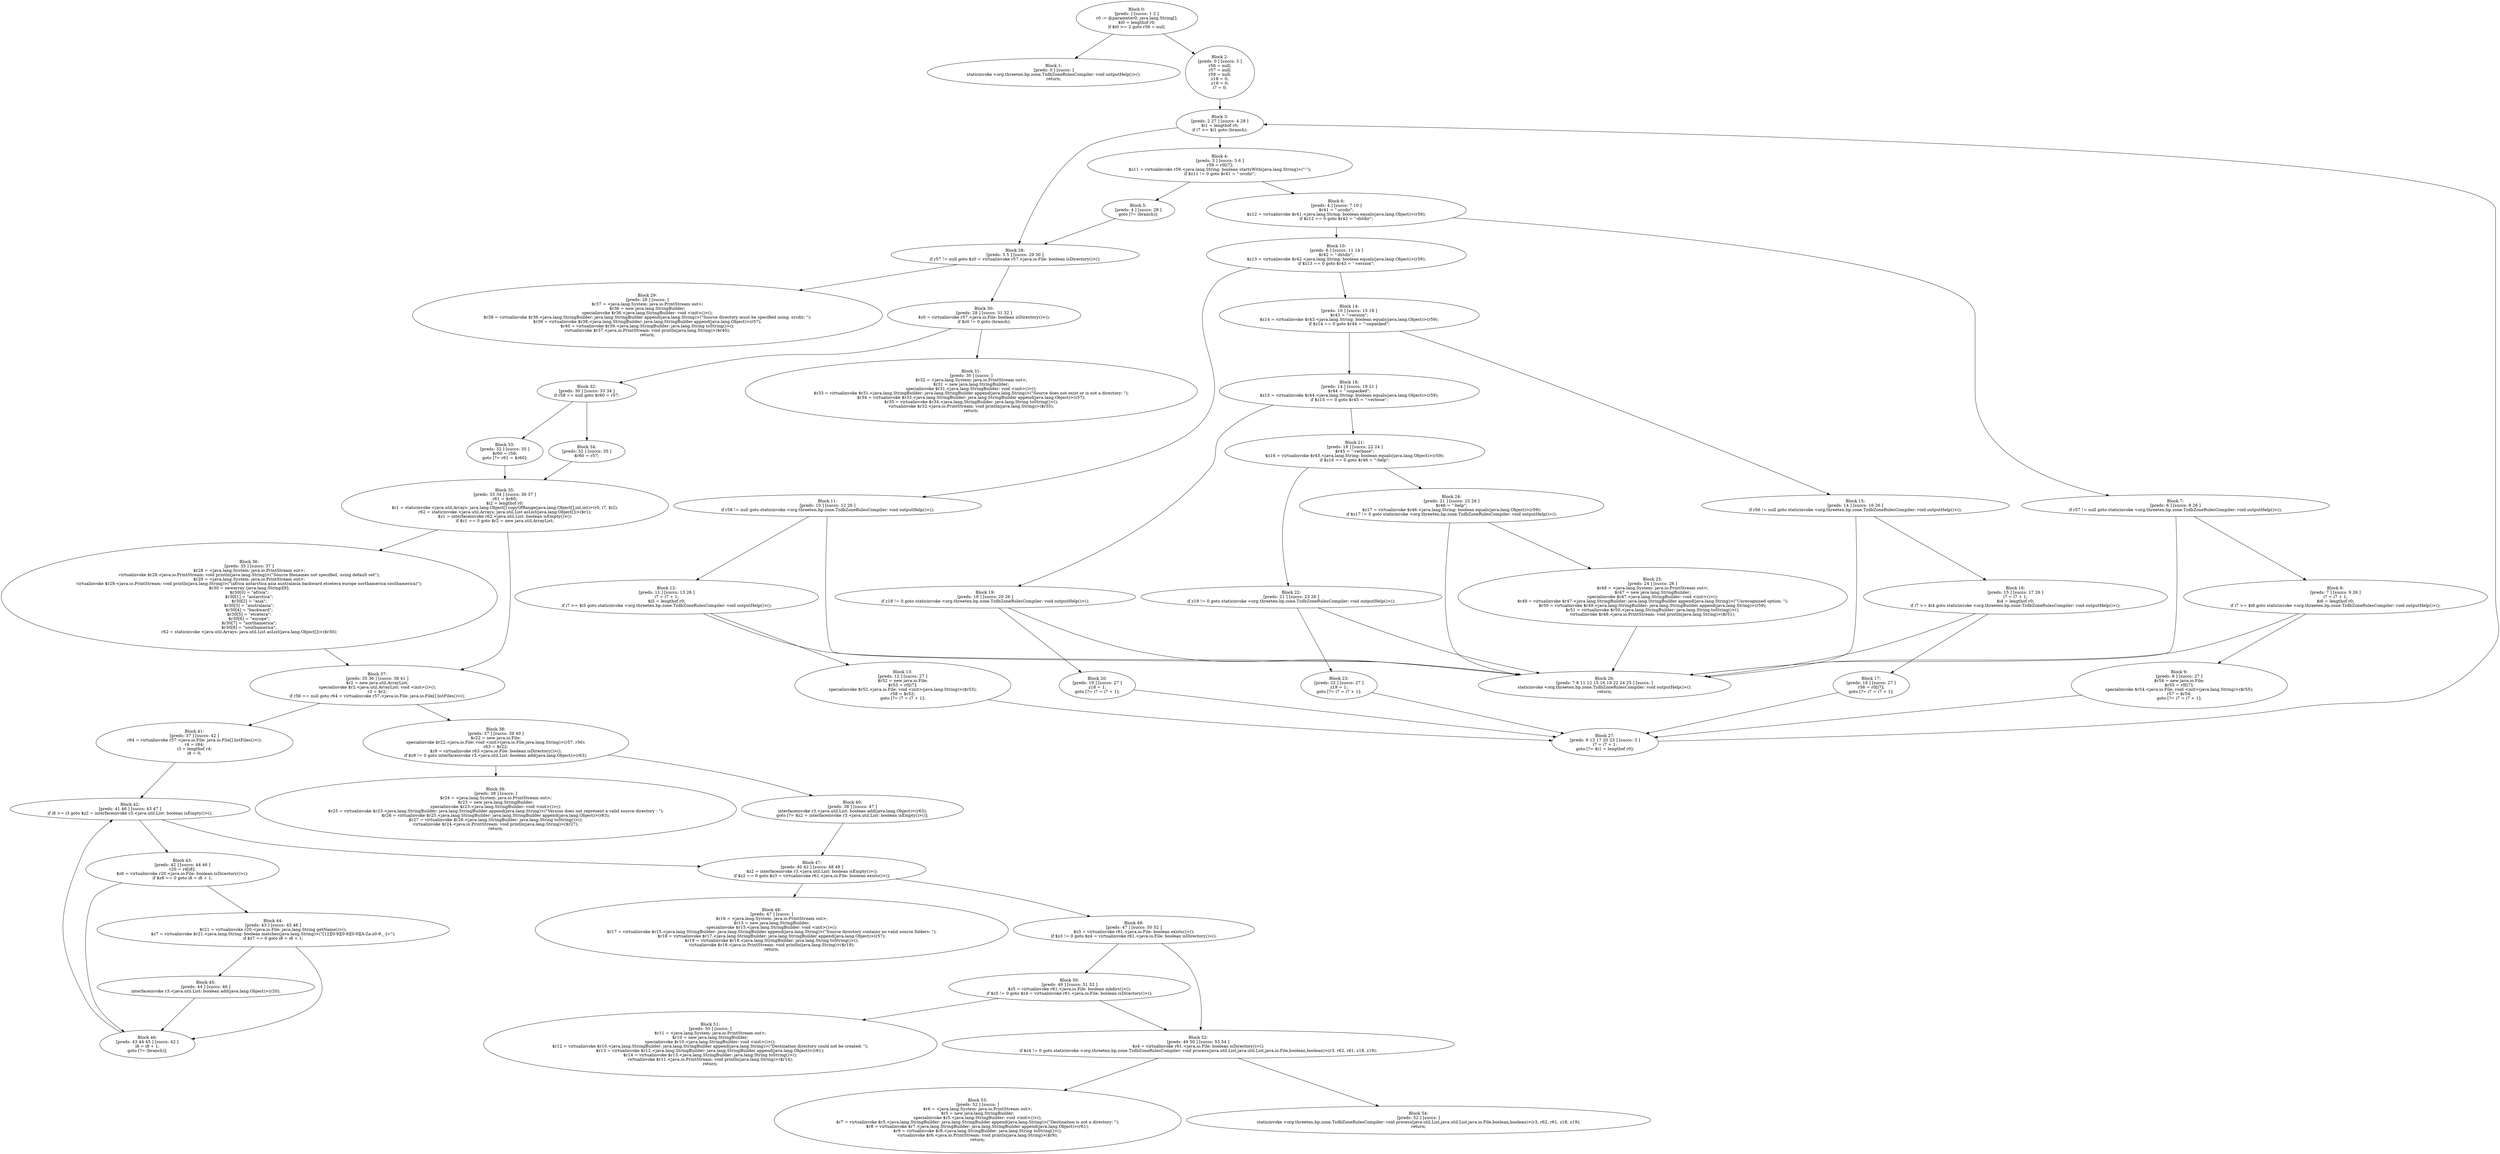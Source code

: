 digraph "unitGraph" {
    "Block 0:
[preds: ] [succs: 1 2 ]
r0 := @parameter0: java.lang.String[];
$i0 = lengthof r0;
if $i0 >= 2 goto r56 = null;
"
    "Block 1:
[preds: 0 ] [succs: ]
staticinvoke <org.threeten.bp.zone.TzdbZoneRulesCompiler: void outputHelp()>();
return;
"
    "Block 2:
[preds: 0 ] [succs: 3 ]
r56 = null;
r57 = null;
r58 = null;
z18 = 0;
z19 = 0;
i7 = 0;
"
    "Block 3:
[preds: 2 27 ] [succs: 4 28 ]
$i1 = lengthof r0;
if i7 >= $i1 goto (branch);
"
    "Block 4:
[preds: 3 ] [succs: 5 6 ]
r59 = r0[i7];
$z11 = virtualinvoke r59.<java.lang.String: boolean startsWith(java.lang.String)>(\"-\");
if $z11 != 0 goto $r41 = \"-srcdir\";
"
    "Block 5:
[preds: 4 ] [succs: 28 ]
goto [?= (branch)];
"
    "Block 6:
[preds: 4 ] [succs: 7 10 ]
$r41 = \"-srcdir\";
$z12 = virtualinvoke $r41.<java.lang.String: boolean equals(java.lang.Object)>(r59);
if $z12 == 0 goto $r42 = \"-dstdir\";
"
    "Block 7:
[preds: 6 ] [succs: 8 26 ]
if r57 != null goto staticinvoke <org.threeten.bp.zone.TzdbZoneRulesCompiler: void outputHelp()>();
"
    "Block 8:
[preds: 7 ] [succs: 9 26 ]
i7 = i7 + 1;
$i6 = lengthof r0;
if i7 >= $i6 goto staticinvoke <org.threeten.bp.zone.TzdbZoneRulesCompiler: void outputHelp()>();
"
    "Block 9:
[preds: 8 ] [succs: 27 ]
$r54 = new java.io.File;
$r55 = r0[i7];
specialinvoke $r54.<java.io.File: void <init>(java.lang.String)>($r55);
r57 = $r54;
goto [?= i7 = i7 + 1];
"
    "Block 10:
[preds: 6 ] [succs: 11 14 ]
$r42 = \"-dstdir\";
$z13 = virtualinvoke $r42.<java.lang.String: boolean equals(java.lang.Object)>(r59);
if $z13 == 0 goto $r43 = \"-version\";
"
    "Block 11:
[preds: 10 ] [succs: 12 26 ]
if r58 != null goto staticinvoke <org.threeten.bp.zone.TzdbZoneRulesCompiler: void outputHelp()>();
"
    "Block 12:
[preds: 11 ] [succs: 13 26 ]
i7 = i7 + 1;
$i5 = lengthof r0;
if i7 >= $i5 goto staticinvoke <org.threeten.bp.zone.TzdbZoneRulesCompiler: void outputHelp()>();
"
    "Block 13:
[preds: 12 ] [succs: 27 ]
$r52 = new java.io.File;
$r53 = r0[i7];
specialinvoke $r52.<java.io.File: void <init>(java.lang.String)>($r53);
r58 = $r52;
goto [?= i7 = i7 + 1];
"
    "Block 14:
[preds: 10 ] [succs: 15 18 ]
$r43 = \"-version\";
$z14 = virtualinvoke $r43.<java.lang.String: boolean equals(java.lang.Object)>(r59);
if $z14 == 0 goto $r44 = \"-unpacked\";
"
    "Block 15:
[preds: 14 ] [succs: 16 26 ]
if r56 != null goto staticinvoke <org.threeten.bp.zone.TzdbZoneRulesCompiler: void outputHelp()>();
"
    "Block 16:
[preds: 15 ] [succs: 17 26 ]
i7 = i7 + 1;
$i4 = lengthof r0;
if i7 >= $i4 goto staticinvoke <org.threeten.bp.zone.TzdbZoneRulesCompiler: void outputHelp()>();
"
    "Block 17:
[preds: 16 ] [succs: 27 ]
r56 = r0[i7];
goto [?= i7 = i7 + 1];
"
    "Block 18:
[preds: 14 ] [succs: 19 21 ]
$r44 = \"-unpacked\";
$z15 = virtualinvoke $r44.<java.lang.String: boolean equals(java.lang.Object)>(r59);
if $z15 == 0 goto $r45 = \"-verbose\";
"
    "Block 19:
[preds: 18 ] [succs: 20 26 ]
if z18 != 0 goto staticinvoke <org.threeten.bp.zone.TzdbZoneRulesCompiler: void outputHelp()>();
"
    "Block 20:
[preds: 19 ] [succs: 27 ]
z18 = 1;
goto [?= i7 = i7 + 1];
"
    "Block 21:
[preds: 18 ] [succs: 22 24 ]
$r45 = \"-verbose\";
$z16 = virtualinvoke $r45.<java.lang.String: boolean equals(java.lang.Object)>(r59);
if $z16 == 0 goto $r46 = \"-help\";
"
    "Block 22:
[preds: 21 ] [succs: 23 26 ]
if z19 != 0 goto staticinvoke <org.threeten.bp.zone.TzdbZoneRulesCompiler: void outputHelp()>();
"
    "Block 23:
[preds: 22 ] [succs: 27 ]
z19 = 1;
goto [?= i7 = i7 + 1];
"
    "Block 24:
[preds: 21 ] [succs: 25 26 ]
$r46 = \"-help\";
$z17 = virtualinvoke $r46.<java.lang.String: boolean equals(java.lang.Object)>(r59);
if $z17 != 0 goto staticinvoke <org.threeten.bp.zone.TzdbZoneRulesCompiler: void outputHelp()>();
"
    "Block 25:
[preds: 24 ] [succs: 26 ]
$r48 = <java.lang.System: java.io.PrintStream out>;
$r47 = new java.lang.StringBuilder;
specialinvoke $r47.<java.lang.StringBuilder: void <init>()>();
$r49 = virtualinvoke $r47.<java.lang.StringBuilder: java.lang.StringBuilder append(java.lang.String)>(\"Unrecognised option: \");
$r50 = virtualinvoke $r49.<java.lang.StringBuilder: java.lang.StringBuilder append(java.lang.String)>(r59);
$r51 = virtualinvoke $r50.<java.lang.StringBuilder: java.lang.String toString()>();
virtualinvoke $r48.<java.io.PrintStream: void println(java.lang.String)>($r51);
"
    "Block 26:
[preds: 7 8 11 12 15 16 19 22 24 25 ] [succs: ]
staticinvoke <org.threeten.bp.zone.TzdbZoneRulesCompiler: void outputHelp()>();
return;
"
    "Block 27:
[preds: 9 13 17 20 23 ] [succs: 3 ]
i7 = i7 + 1;
goto [?= $i1 = lengthof r0];
"
    "Block 28:
[preds: 3 5 ] [succs: 29 30 ]
if r57 != null goto $z0 = virtualinvoke r57.<java.io.File: boolean isDirectory()>();
"
    "Block 29:
[preds: 28 ] [succs: ]
$r37 = <java.lang.System: java.io.PrintStream out>;
$r36 = new java.lang.StringBuilder;
specialinvoke $r36.<java.lang.StringBuilder: void <init>()>();
$r38 = virtualinvoke $r36.<java.lang.StringBuilder: java.lang.StringBuilder append(java.lang.String)>(\"Source directory must be specified using -srcdir: \");
$r39 = virtualinvoke $r38.<java.lang.StringBuilder: java.lang.StringBuilder append(java.lang.Object)>(r57);
$r40 = virtualinvoke $r39.<java.lang.StringBuilder: java.lang.String toString()>();
virtualinvoke $r37.<java.io.PrintStream: void println(java.lang.String)>($r40);
return;
"
    "Block 30:
[preds: 28 ] [succs: 31 32 ]
$z0 = virtualinvoke r57.<java.io.File: boolean isDirectory()>();
if $z0 != 0 goto (branch);
"
    "Block 31:
[preds: 30 ] [succs: ]
$r32 = <java.lang.System: java.io.PrintStream out>;
$r31 = new java.lang.StringBuilder;
specialinvoke $r31.<java.lang.StringBuilder: void <init>()>();
$r33 = virtualinvoke $r31.<java.lang.StringBuilder: java.lang.StringBuilder append(java.lang.String)>(\"Source does not exist or is not a directory: \");
$r34 = virtualinvoke $r33.<java.lang.StringBuilder: java.lang.StringBuilder append(java.lang.Object)>(r57);
$r35 = virtualinvoke $r34.<java.lang.StringBuilder: java.lang.String toString()>();
virtualinvoke $r32.<java.io.PrintStream: void println(java.lang.String)>($r35);
return;
"
    "Block 32:
[preds: 30 ] [succs: 33 34 ]
if r58 == null goto $r60 = r57;
"
    "Block 33:
[preds: 32 ] [succs: 35 ]
$r60 = r58;
goto [?= r61 = $r60];
"
    "Block 34:
[preds: 32 ] [succs: 35 ]
$r60 = r57;
"
    "Block 35:
[preds: 33 34 ] [succs: 36 37 ]
r61 = $r60;
$i2 = lengthof r0;
$r1 = staticinvoke <java.util.Arrays: java.lang.Object[] copyOfRange(java.lang.Object[],int,int)>(r0, i7, $i2);
r62 = staticinvoke <java.util.Arrays: java.util.List asList(java.lang.Object[])>($r1);
$z1 = interfaceinvoke r62.<java.util.List: boolean isEmpty()>();
if $z1 == 0 goto $r2 = new java.util.ArrayList;
"
    "Block 36:
[preds: 35 ] [succs: 37 ]
$r28 = <java.lang.System: java.io.PrintStream out>;
virtualinvoke $r28.<java.io.PrintStream: void println(java.lang.String)>(\"Source filenames not specified, using default set\");
$r29 = <java.lang.System: java.io.PrintStream out>;
virtualinvoke $r29.<java.io.PrintStream: void println(java.lang.String)>(\"(africa antarctica asia australasia backward etcetera europe northamerica southamerica)\");
$r30 = newarray (java.lang.String)[9];
$r30[0] = \"africa\";
$r30[1] = \"antarctica\";
$r30[2] = \"asia\";
$r30[3] = \"australasia\";
$r30[4] = \"backward\";
$r30[5] = \"etcetera\";
$r30[6] = \"europe\";
$r30[7] = \"northamerica\";
$r30[8] = \"southamerica\";
r62 = staticinvoke <java.util.Arrays: java.util.List asList(java.lang.Object[])>($r30);
"
    "Block 37:
[preds: 35 36 ] [succs: 38 41 ]
$r2 = new java.util.ArrayList;
specialinvoke $r2.<java.util.ArrayList: void <init>()>();
r3 = $r2;
if r56 == null goto r64 = virtualinvoke r57.<java.io.File: java.io.File[] listFiles()>();
"
    "Block 38:
[preds: 37 ] [succs: 39 40 ]
$r22 = new java.io.File;
specialinvoke $r22.<java.io.File: void <init>(java.io.File,java.lang.String)>(r57, r56);
r63 = $r22;
$z9 = virtualinvoke r63.<java.io.File: boolean isDirectory()>();
if $z9 != 0 goto interfaceinvoke r3.<java.util.List: boolean add(java.lang.Object)>(r63);
"
    "Block 39:
[preds: 38 ] [succs: ]
$r24 = <java.lang.System: java.io.PrintStream out>;
$r23 = new java.lang.StringBuilder;
specialinvoke $r23.<java.lang.StringBuilder: void <init>()>();
$r25 = virtualinvoke $r23.<java.lang.StringBuilder: java.lang.StringBuilder append(java.lang.String)>(\"Version does not represent a valid source directory : \");
$r26 = virtualinvoke $r25.<java.lang.StringBuilder: java.lang.StringBuilder append(java.lang.Object)>(r63);
$r27 = virtualinvoke $r26.<java.lang.StringBuilder: java.lang.String toString()>();
virtualinvoke $r24.<java.io.PrintStream: void println(java.lang.String)>($r27);
return;
"
    "Block 40:
[preds: 38 ] [succs: 47 ]
interfaceinvoke r3.<java.util.List: boolean add(java.lang.Object)>(r63);
goto [?= $z2 = interfaceinvoke r3.<java.util.List: boolean isEmpty()>()];
"
    "Block 41:
[preds: 37 ] [succs: 42 ]
r64 = virtualinvoke r57.<java.io.File: java.io.File[] listFiles()>();
r4 = r64;
i3 = lengthof r4;
i8 = 0;
"
    "Block 42:
[preds: 41 46 ] [succs: 43 47 ]
if i8 >= i3 goto $z2 = interfaceinvoke r3.<java.util.List: boolean isEmpty()>();
"
    "Block 43:
[preds: 42 ] [succs: 44 46 ]
r20 = r4[i8];
$z6 = virtualinvoke r20.<java.io.File: boolean isDirectory()>();
if $z6 == 0 goto i8 = i8 + 1;
"
    "Block 44:
[preds: 43 ] [succs: 45 46 ]
$r21 = virtualinvoke r20.<java.io.File: java.lang.String getName()>();
$z7 = virtualinvoke $r21.<java.lang.String: boolean matches(java.lang.String)>(\"[12][0-9][0-9][0-9][A-Za-z0-9._-]+\");
if $z7 == 0 goto i8 = i8 + 1;
"
    "Block 45:
[preds: 44 ] [succs: 46 ]
interfaceinvoke r3.<java.util.List: boolean add(java.lang.Object)>(r20);
"
    "Block 46:
[preds: 43 44 45 ] [succs: 42 ]
i8 = i8 + 1;
goto [?= (branch)];
"
    "Block 47:
[preds: 40 42 ] [succs: 48 49 ]
$z2 = interfaceinvoke r3.<java.util.List: boolean isEmpty()>();
if $z2 == 0 goto $z3 = virtualinvoke r61.<java.io.File: boolean exists()>();
"
    "Block 48:
[preds: 47 ] [succs: ]
$r16 = <java.lang.System: java.io.PrintStream out>;
$r15 = new java.lang.StringBuilder;
specialinvoke $r15.<java.lang.StringBuilder: void <init>()>();
$r17 = virtualinvoke $r15.<java.lang.StringBuilder: java.lang.StringBuilder append(java.lang.String)>(\"Source directory contains no valid source folders: \");
$r18 = virtualinvoke $r17.<java.lang.StringBuilder: java.lang.StringBuilder append(java.lang.Object)>(r57);
$r19 = virtualinvoke $r18.<java.lang.StringBuilder: java.lang.String toString()>();
virtualinvoke $r16.<java.io.PrintStream: void println(java.lang.String)>($r19);
return;
"
    "Block 49:
[preds: 47 ] [succs: 50 52 ]
$z3 = virtualinvoke r61.<java.io.File: boolean exists()>();
if $z3 != 0 goto $z4 = virtualinvoke r61.<java.io.File: boolean isDirectory()>();
"
    "Block 50:
[preds: 49 ] [succs: 51 52 ]
$z5 = virtualinvoke r61.<java.io.File: boolean mkdirs()>();
if $z5 != 0 goto $z4 = virtualinvoke r61.<java.io.File: boolean isDirectory()>();
"
    "Block 51:
[preds: 50 ] [succs: ]
$r11 = <java.lang.System: java.io.PrintStream out>;
$r10 = new java.lang.StringBuilder;
specialinvoke $r10.<java.lang.StringBuilder: void <init>()>();
$r12 = virtualinvoke $r10.<java.lang.StringBuilder: java.lang.StringBuilder append(java.lang.String)>(\"Destination directory could not be created: \");
$r13 = virtualinvoke $r12.<java.lang.StringBuilder: java.lang.StringBuilder append(java.lang.Object)>(r61);
$r14 = virtualinvoke $r13.<java.lang.StringBuilder: java.lang.String toString()>();
virtualinvoke $r11.<java.io.PrintStream: void println(java.lang.String)>($r14);
return;
"
    "Block 52:
[preds: 49 50 ] [succs: 53 54 ]
$z4 = virtualinvoke r61.<java.io.File: boolean isDirectory()>();
if $z4 != 0 goto staticinvoke <org.threeten.bp.zone.TzdbZoneRulesCompiler: void process(java.util.List,java.util.List,java.io.File,boolean,boolean)>(r3, r62, r61, z18, z19);
"
    "Block 53:
[preds: 52 ] [succs: ]
$r6 = <java.lang.System: java.io.PrintStream out>;
$r5 = new java.lang.StringBuilder;
specialinvoke $r5.<java.lang.StringBuilder: void <init>()>();
$r7 = virtualinvoke $r5.<java.lang.StringBuilder: java.lang.StringBuilder append(java.lang.String)>(\"Destination is not a directory: \");
$r8 = virtualinvoke $r7.<java.lang.StringBuilder: java.lang.StringBuilder append(java.lang.Object)>(r61);
$r9 = virtualinvoke $r8.<java.lang.StringBuilder: java.lang.String toString()>();
virtualinvoke $r6.<java.io.PrintStream: void println(java.lang.String)>($r9);
return;
"
    "Block 54:
[preds: 52 ] [succs: ]
staticinvoke <org.threeten.bp.zone.TzdbZoneRulesCompiler: void process(java.util.List,java.util.List,java.io.File,boolean,boolean)>(r3, r62, r61, z18, z19);
return;
"
    "Block 0:
[preds: ] [succs: 1 2 ]
r0 := @parameter0: java.lang.String[];
$i0 = lengthof r0;
if $i0 >= 2 goto r56 = null;
"->"Block 1:
[preds: 0 ] [succs: ]
staticinvoke <org.threeten.bp.zone.TzdbZoneRulesCompiler: void outputHelp()>();
return;
";
    "Block 0:
[preds: ] [succs: 1 2 ]
r0 := @parameter0: java.lang.String[];
$i0 = lengthof r0;
if $i0 >= 2 goto r56 = null;
"->"Block 2:
[preds: 0 ] [succs: 3 ]
r56 = null;
r57 = null;
r58 = null;
z18 = 0;
z19 = 0;
i7 = 0;
";
    "Block 2:
[preds: 0 ] [succs: 3 ]
r56 = null;
r57 = null;
r58 = null;
z18 = 0;
z19 = 0;
i7 = 0;
"->"Block 3:
[preds: 2 27 ] [succs: 4 28 ]
$i1 = lengthof r0;
if i7 >= $i1 goto (branch);
";
    "Block 3:
[preds: 2 27 ] [succs: 4 28 ]
$i1 = lengthof r0;
if i7 >= $i1 goto (branch);
"->"Block 4:
[preds: 3 ] [succs: 5 6 ]
r59 = r0[i7];
$z11 = virtualinvoke r59.<java.lang.String: boolean startsWith(java.lang.String)>(\"-\");
if $z11 != 0 goto $r41 = \"-srcdir\";
";
    "Block 3:
[preds: 2 27 ] [succs: 4 28 ]
$i1 = lengthof r0;
if i7 >= $i1 goto (branch);
"->"Block 28:
[preds: 3 5 ] [succs: 29 30 ]
if r57 != null goto $z0 = virtualinvoke r57.<java.io.File: boolean isDirectory()>();
";
    "Block 4:
[preds: 3 ] [succs: 5 6 ]
r59 = r0[i7];
$z11 = virtualinvoke r59.<java.lang.String: boolean startsWith(java.lang.String)>(\"-\");
if $z11 != 0 goto $r41 = \"-srcdir\";
"->"Block 5:
[preds: 4 ] [succs: 28 ]
goto [?= (branch)];
";
    "Block 4:
[preds: 3 ] [succs: 5 6 ]
r59 = r0[i7];
$z11 = virtualinvoke r59.<java.lang.String: boolean startsWith(java.lang.String)>(\"-\");
if $z11 != 0 goto $r41 = \"-srcdir\";
"->"Block 6:
[preds: 4 ] [succs: 7 10 ]
$r41 = \"-srcdir\";
$z12 = virtualinvoke $r41.<java.lang.String: boolean equals(java.lang.Object)>(r59);
if $z12 == 0 goto $r42 = \"-dstdir\";
";
    "Block 5:
[preds: 4 ] [succs: 28 ]
goto [?= (branch)];
"->"Block 28:
[preds: 3 5 ] [succs: 29 30 ]
if r57 != null goto $z0 = virtualinvoke r57.<java.io.File: boolean isDirectory()>();
";
    "Block 6:
[preds: 4 ] [succs: 7 10 ]
$r41 = \"-srcdir\";
$z12 = virtualinvoke $r41.<java.lang.String: boolean equals(java.lang.Object)>(r59);
if $z12 == 0 goto $r42 = \"-dstdir\";
"->"Block 7:
[preds: 6 ] [succs: 8 26 ]
if r57 != null goto staticinvoke <org.threeten.bp.zone.TzdbZoneRulesCompiler: void outputHelp()>();
";
    "Block 6:
[preds: 4 ] [succs: 7 10 ]
$r41 = \"-srcdir\";
$z12 = virtualinvoke $r41.<java.lang.String: boolean equals(java.lang.Object)>(r59);
if $z12 == 0 goto $r42 = \"-dstdir\";
"->"Block 10:
[preds: 6 ] [succs: 11 14 ]
$r42 = \"-dstdir\";
$z13 = virtualinvoke $r42.<java.lang.String: boolean equals(java.lang.Object)>(r59);
if $z13 == 0 goto $r43 = \"-version\";
";
    "Block 7:
[preds: 6 ] [succs: 8 26 ]
if r57 != null goto staticinvoke <org.threeten.bp.zone.TzdbZoneRulesCompiler: void outputHelp()>();
"->"Block 8:
[preds: 7 ] [succs: 9 26 ]
i7 = i7 + 1;
$i6 = lengthof r0;
if i7 >= $i6 goto staticinvoke <org.threeten.bp.zone.TzdbZoneRulesCompiler: void outputHelp()>();
";
    "Block 7:
[preds: 6 ] [succs: 8 26 ]
if r57 != null goto staticinvoke <org.threeten.bp.zone.TzdbZoneRulesCompiler: void outputHelp()>();
"->"Block 26:
[preds: 7 8 11 12 15 16 19 22 24 25 ] [succs: ]
staticinvoke <org.threeten.bp.zone.TzdbZoneRulesCompiler: void outputHelp()>();
return;
";
    "Block 8:
[preds: 7 ] [succs: 9 26 ]
i7 = i7 + 1;
$i6 = lengthof r0;
if i7 >= $i6 goto staticinvoke <org.threeten.bp.zone.TzdbZoneRulesCompiler: void outputHelp()>();
"->"Block 9:
[preds: 8 ] [succs: 27 ]
$r54 = new java.io.File;
$r55 = r0[i7];
specialinvoke $r54.<java.io.File: void <init>(java.lang.String)>($r55);
r57 = $r54;
goto [?= i7 = i7 + 1];
";
    "Block 8:
[preds: 7 ] [succs: 9 26 ]
i7 = i7 + 1;
$i6 = lengthof r0;
if i7 >= $i6 goto staticinvoke <org.threeten.bp.zone.TzdbZoneRulesCompiler: void outputHelp()>();
"->"Block 26:
[preds: 7 8 11 12 15 16 19 22 24 25 ] [succs: ]
staticinvoke <org.threeten.bp.zone.TzdbZoneRulesCompiler: void outputHelp()>();
return;
";
    "Block 9:
[preds: 8 ] [succs: 27 ]
$r54 = new java.io.File;
$r55 = r0[i7];
specialinvoke $r54.<java.io.File: void <init>(java.lang.String)>($r55);
r57 = $r54;
goto [?= i7 = i7 + 1];
"->"Block 27:
[preds: 9 13 17 20 23 ] [succs: 3 ]
i7 = i7 + 1;
goto [?= $i1 = lengthof r0];
";
    "Block 10:
[preds: 6 ] [succs: 11 14 ]
$r42 = \"-dstdir\";
$z13 = virtualinvoke $r42.<java.lang.String: boolean equals(java.lang.Object)>(r59);
if $z13 == 0 goto $r43 = \"-version\";
"->"Block 11:
[preds: 10 ] [succs: 12 26 ]
if r58 != null goto staticinvoke <org.threeten.bp.zone.TzdbZoneRulesCompiler: void outputHelp()>();
";
    "Block 10:
[preds: 6 ] [succs: 11 14 ]
$r42 = \"-dstdir\";
$z13 = virtualinvoke $r42.<java.lang.String: boolean equals(java.lang.Object)>(r59);
if $z13 == 0 goto $r43 = \"-version\";
"->"Block 14:
[preds: 10 ] [succs: 15 18 ]
$r43 = \"-version\";
$z14 = virtualinvoke $r43.<java.lang.String: boolean equals(java.lang.Object)>(r59);
if $z14 == 0 goto $r44 = \"-unpacked\";
";
    "Block 11:
[preds: 10 ] [succs: 12 26 ]
if r58 != null goto staticinvoke <org.threeten.bp.zone.TzdbZoneRulesCompiler: void outputHelp()>();
"->"Block 12:
[preds: 11 ] [succs: 13 26 ]
i7 = i7 + 1;
$i5 = lengthof r0;
if i7 >= $i5 goto staticinvoke <org.threeten.bp.zone.TzdbZoneRulesCompiler: void outputHelp()>();
";
    "Block 11:
[preds: 10 ] [succs: 12 26 ]
if r58 != null goto staticinvoke <org.threeten.bp.zone.TzdbZoneRulesCompiler: void outputHelp()>();
"->"Block 26:
[preds: 7 8 11 12 15 16 19 22 24 25 ] [succs: ]
staticinvoke <org.threeten.bp.zone.TzdbZoneRulesCompiler: void outputHelp()>();
return;
";
    "Block 12:
[preds: 11 ] [succs: 13 26 ]
i7 = i7 + 1;
$i5 = lengthof r0;
if i7 >= $i5 goto staticinvoke <org.threeten.bp.zone.TzdbZoneRulesCompiler: void outputHelp()>();
"->"Block 13:
[preds: 12 ] [succs: 27 ]
$r52 = new java.io.File;
$r53 = r0[i7];
specialinvoke $r52.<java.io.File: void <init>(java.lang.String)>($r53);
r58 = $r52;
goto [?= i7 = i7 + 1];
";
    "Block 12:
[preds: 11 ] [succs: 13 26 ]
i7 = i7 + 1;
$i5 = lengthof r0;
if i7 >= $i5 goto staticinvoke <org.threeten.bp.zone.TzdbZoneRulesCompiler: void outputHelp()>();
"->"Block 26:
[preds: 7 8 11 12 15 16 19 22 24 25 ] [succs: ]
staticinvoke <org.threeten.bp.zone.TzdbZoneRulesCompiler: void outputHelp()>();
return;
";
    "Block 13:
[preds: 12 ] [succs: 27 ]
$r52 = new java.io.File;
$r53 = r0[i7];
specialinvoke $r52.<java.io.File: void <init>(java.lang.String)>($r53);
r58 = $r52;
goto [?= i7 = i7 + 1];
"->"Block 27:
[preds: 9 13 17 20 23 ] [succs: 3 ]
i7 = i7 + 1;
goto [?= $i1 = lengthof r0];
";
    "Block 14:
[preds: 10 ] [succs: 15 18 ]
$r43 = \"-version\";
$z14 = virtualinvoke $r43.<java.lang.String: boolean equals(java.lang.Object)>(r59);
if $z14 == 0 goto $r44 = \"-unpacked\";
"->"Block 15:
[preds: 14 ] [succs: 16 26 ]
if r56 != null goto staticinvoke <org.threeten.bp.zone.TzdbZoneRulesCompiler: void outputHelp()>();
";
    "Block 14:
[preds: 10 ] [succs: 15 18 ]
$r43 = \"-version\";
$z14 = virtualinvoke $r43.<java.lang.String: boolean equals(java.lang.Object)>(r59);
if $z14 == 0 goto $r44 = \"-unpacked\";
"->"Block 18:
[preds: 14 ] [succs: 19 21 ]
$r44 = \"-unpacked\";
$z15 = virtualinvoke $r44.<java.lang.String: boolean equals(java.lang.Object)>(r59);
if $z15 == 0 goto $r45 = \"-verbose\";
";
    "Block 15:
[preds: 14 ] [succs: 16 26 ]
if r56 != null goto staticinvoke <org.threeten.bp.zone.TzdbZoneRulesCompiler: void outputHelp()>();
"->"Block 16:
[preds: 15 ] [succs: 17 26 ]
i7 = i7 + 1;
$i4 = lengthof r0;
if i7 >= $i4 goto staticinvoke <org.threeten.bp.zone.TzdbZoneRulesCompiler: void outputHelp()>();
";
    "Block 15:
[preds: 14 ] [succs: 16 26 ]
if r56 != null goto staticinvoke <org.threeten.bp.zone.TzdbZoneRulesCompiler: void outputHelp()>();
"->"Block 26:
[preds: 7 8 11 12 15 16 19 22 24 25 ] [succs: ]
staticinvoke <org.threeten.bp.zone.TzdbZoneRulesCompiler: void outputHelp()>();
return;
";
    "Block 16:
[preds: 15 ] [succs: 17 26 ]
i7 = i7 + 1;
$i4 = lengthof r0;
if i7 >= $i4 goto staticinvoke <org.threeten.bp.zone.TzdbZoneRulesCompiler: void outputHelp()>();
"->"Block 17:
[preds: 16 ] [succs: 27 ]
r56 = r0[i7];
goto [?= i7 = i7 + 1];
";
    "Block 16:
[preds: 15 ] [succs: 17 26 ]
i7 = i7 + 1;
$i4 = lengthof r0;
if i7 >= $i4 goto staticinvoke <org.threeten.bp.zone.TzdbZoneRulesCompiler: void outputHelp()>();
"->"Block 26:
[preds: 7 8 11 12 15 16 19 22 24 25 ] [succs: ]
staticinvoke <org.threeten.bp.zone.TzdbZoneRulesCompiler: void outputHelp()>();
return;
";
    "Block 17:
[preds: 16 ] [succs: 27 ]
r56 = r0[i7];
goto [?= i7 = i7 + 1];
"->"Block 27:
[preds: 9 13 17 20 23 ] [succs: 3 ]
i7 = i7 + 1;
goto [?= $i1 = lengthof r0];
";
    "Block 18:
[preds: 14 ] [succs: 19 21 ]
$r44 = \"-unpacked\";
$z15 = virtualinvoke $r44.<java.lang.String: boolean equals(java.lang.Object)>(r59);
if $z15 == 0 goto $r45 = \"-verbose\";
"->"Block 19:
[preds: 18 ] [succs: 20 26 ]
if z18 != 0 goto staticinvoke <org.threeten.bp.zone.TzdbZoneRulesCompiler: void outputHelp()>();
";
    "Block 18:
[preds: 14 ] [succs: 19 21 ]
$r44 = \"-unpacked\";
$z15 = virtualinvoke $r44.<java.lang.String: boolean equals(java.lang.Object)>(r59);
if $z15 == 0 goto $r45 = \"-verbose\";
"->"Block 21:
[preds: 18 ] [succs: 22 24 ]
$r45 = \"-verbose\";
$z16 = virtualinvoke $r45.<java.lang.String: boolean equals(java.lang.Object)>(r59);
if $z16 == 0 goto $r46 = \"-help\";
";
    "Block 19:
[preds: 18 ] [succs: 20 26 ]
if z18 != 0 goto staticinvoke <org.threeten.bp.zone.TzdbZoneRulesCompiler: void outputHelp()>();
"->"Block 20:
[preds: 19 ] [succs: 27 ]
z18 = 1;
goto [?= i7 = i7 + 1];
";
    "Block 19:
[preds: 18 ] [succs: 20 26 ]
if z18 != 0 goto staticinvoke <org.threeten.bp.zone.TzdbZoneRulesCompiler: void outputHelp()>();
"->"Block 26:
[preds: 7 8 11 12 15 16 19 22 24 25 ] [succs: ]
staticinvoke <org.threeten.bp.zone.TzdbZoneRulesCompiler: void outputHelp()>();
return;
";
    "Block 20:
[preds: 19 ] [succs: 27 ]
z18 = 1;
goto [?= i7 = i7 + 1];
"->"Block 27:
[preds: 9 13 17 20 23 ] [succs: 3 ]
i7 = i7 + 1;
goto [?= $i1 = lengthof r0];
";
    "Block 21:
[preds: 18 ] [succs: 22 24 ]
$r45 = \"-verbose\";
$z16 = virtualinvoke $r45.<java.lang.String: boolean equals(java.lang.Object)>(r59);
if $z16 == 0 goto $r46 = \"-help\";
"->"Block 22:
[preds: 21 ] [succs: 23 26 ]
if z19 != 0 goto staticinvoke <org.threeten.bp.zone.TzdbZoneRulesCompiler: void outputHelp()>();
";
    "Block 21:
[preds: 18 ] [succs: 22 24 ]
$r45 = \"-verbose\";
$z16 = virtualinvoke $r45.<java.lang.String: boolean equals(java.lang.Object)>(r59);
if $z16 == 0 goto $r46 = \"-help\";
"->"Block 24:
[preds: 21 ] [succs: 25 26 ]
$r46 = \"-help\";
$z17 = virtualinvoke $r46.<java.lang.String: boolean equals(java.lang.Object)>(r59);
if $z17 != 0 goto staticinvoke <org.threeten.bp.zone.TzdbZoneRulesCompiler: void outputHelp()>();
";
    "Block 22:
[preds: 21 ] [succs: 23 26 ]
if z19 != 0 goto staticinvoke <org.threeten.bp.zone.TzdbZoneRulesCompiler: void outputHelp()>();
"->"Block 23:
[preds: 22 ] [succs: 27 ]
z19 = 1;
goto [?= i7 = i7 + 1];
";
    "Block 22:
[preds: 21 ] [succs: 23 26 ]
if z19 != 0 goto staticinvoke <org.threeten.bp.zone.TzdbZoneRulesCompiler: void outputHelp()>();
"->"Block 26:
[preds: 7 8 11 12 15 16 19 22 24 25 ] [succs: ]
staticinvoke <org.threeten.bp.zone.TzdbZoneRulesCompiler: void outputHelp()>();
return;
";
    "Block 23:
[preds: 22 ] [succs: 27 ]
z19 = 1;
goto [?= i7 = i7 + 1];
"->"Block 27:
[preds: 9 13 17 20 23 ] [succs: 3 ]
i7 = i7 + 1;
goto [?= $i1 = lengthof r0];
";
    "Block 24:
[preds: 21 ] [succs: 25 26 ]
$r46 = \"-help\";
$z17 = virtualinvoke $r46.<java.lang.String: boolean equals(java.lang.Object)>(r59);
if $z17 != 0 goto staticinvoke <org.threeten.bp.zone.TzdbZoneRulesCompiler: void outputHelp()>();
"->"Block 25:
[preds: 24 ] [succs: 26 ]
$r48 = <java.lang.System: java.io.PrintStream out>;
$r47 = new java.lang.StringBuilder;
specialinvoke $r47.<java.lang.StringBuilder: void <init>()>();
$r49 = virtualinvoke $r47.<java.lang.StringBuilder: java.lang.StringBuilder append(java.lang.String)>(\"Unrecognised option: \");
$r50 = virtualinvoke $r49.<java.lang.StringBuilder: java.lang.StringBuilder append(java.lang.String)>(r59);
$r51 = virtualinvoke $r50.<java.lang.StringBuilder: java.lang.String toString()>();
virtualinvoke $r48.<java.io.PrintStream: void println(java.lang.String)>($r51);
";
    "Block 24:
[preds: 21 ] [succs: 25 26 ]
$r46 = \"-help\";
$z17 = virtualinvoke $r46.<java.lang.String: boolean equals(java.lang.Object)>(r59);
if $z17 != 0 goto staticinvoke <org.threeten.bp.zone.TzdbZoneRulesCompiler: void outputHelp()>();
"->"Block 26:
[preds: 7 8 11 12 15 16 19 22 24 25 ] [succs: ]
staticinvoke <org.threeten.bp.zone.TzdbZoneRulesCompiler: void outputHelp()>();
return;
";
    "Block 25:
[preds: 24 ] [succs: 26 ]
$r48 = <java.lang.System: java.io.PrintStream out>;
$r47 = new java.lang.StringBuilder;
specialinvoke $r47.<java.lang.StringBuilder: void <init>()>();
$r49 = virtualinvoke $r47.<java.lang.StringBuilder: java.lang.StringBuilder append(java.lang.String)>(\"Unrecognised option: \");
$r50 = virtualinvoke $r49.<java.lang.StringBuilder: java.lang.StringBuilder append(java.lang.String)>(r59);
$r51 = virtualinvoke $r50.<java.lang.StringBuilder: java.lang.String toString()>();
virtualinvoke $r48.<java.io.PrintStream: void println(java.lang.String)>($r51);
"->"Block 26:
[preds: 7 8 11 12 15 16 19 22 24 25 ] [succs: ]
staticinvoke <org.threeten.bp.zone.TzdbZoneRulesCompiler: void outputHelp()>();
return;
";
    "Block 27:
[preds: 9 13 17 20 23 ] [succs: 3 ]
i7 = i7 + 1;
goto [?= $i1 = lengthof r0];
"->"Block 3:
[preds: 2 27 ] [succs: 4 28 ]
$i1 = lengthof r0;
if i7 >= $i1 goto (branch);
";
    "Block 28:
[preds: 3 5 ] [succs: 29 30 ]
if r57 != null goto $z0 = virtualinvoke r57.<java.io.File: boolean isDirectory()>();
"->"Block 29:
[preds: 28 ] [succs: ]
$r37 = <java.lang.System: java.io.PrintStream out>;
$r36 = new java.lang.StringBuilder;
specialinvoke $r36.<java.lang.StringBuilder: void <init>()>();
$r38 = virtualinvoke $r36.<java.lang.StringBuilder: java.lang.StringBuilder append(java.lang.String)>(\"Source directory must be specified using -srcdir: \");
$r39 = virtualinvoke $r38.<java.lang.StringBuilder: java.lang.StringBuilder append(java.lang.Object)>(r57);
$r40 = virtualinvoke $r39.<java.lang.StringBuilder: java.lang.String toString()>();
virtualinvoke $r37.<java.io.PrintStream: void println(java.lang.String)>($r40);
return;
";
    "Block 28:
[preds: 3 5 ] [succs: 29 30 ]
if r57 != null goto $z0 = virtualinvoke r57.<java.io.File: boolean isDirectory()>();
"->"Block 30:
[preds: 28 ] [succs: 31 32 ]
$z0 = virtualinvoke r57.<java.io.File: boolean isDirectory()>();
if $z0 != 0 goto (branch);
";
    "Block 30:
[preds: 28 ] [succs: 31 32 ]
$z0 = virtualinvoke r57.<java.io.File: boolean isDirectory()>();
if $z0 != 0 goto (branch);
"->"Block 31:
[preds: 30 ] [succs: ]
$r32 = <java.lang.System: java.io.PrintStream out>;
$r31 = new java.lang.StringBuilder;
specialinvoke $r31.<java.lang.StringBuilder: void <init>()>();
$r33 = virtualinvoke $r31.<java.lang.StringBuilder: java.lang.StringBuilder append(java.lang.String)>(\"Source does not exist or is not a directory: \");
$r34 = virtualinvoke $r33.<java.lang.StringBuilder: java.lang.StringBuilder append(java.lang.Object)>(r57);
$r35 = virtualinvoke $r34.<java.lang.StringBuilder: java.lang.String toString()>();
virtualinvoke $r32.<java.io.PrintStream: void println(java.lang.String)>($r35);
return;
";
    "Block 30:
[preds: 28 ] [succs: 31 32 ]
$z0 = virtualinvoke r57.<java.io.File: boolean isDirectory()>();
if $z0 != 0 goto (branch);
"->"Block 32:
[preds: 30 ] [succs: 33 34 ]
if r58 == null goto $r60 = r57;
";
    "Block 32:
[preds: 30 ] [succs: 33 34 ]
if r58 == null goto $r60 = r57;
"->"Block 33:
[preds: 32 ] [succs: 35 ]
$r60 = r58;
goto [?= r61 = $r60];
";
    "Block 32:
[preds: 30 ] [succs: 33 34 ]
if r58 == null goto $r60 = r57;
"->"Block 34:
[preds: 32 ] [succs: 35 ]
$r60 = r57;
";
    "Block 33:
[preds: 32 ] [succs: 35 ]
$r60 = r58;
goto [?= r61 = $r60];
"->"Block 35:
[preds: 33 34 ] [succs: 36 37 ]
r61 = $r60;
$i2 = lengthof r0;
$r1 = staticinvoke <java.util.Arrays: java.lang.Object[] copyOfRange(java.lang.Object[],int,int)>(r0, i7, $i2);
r62 = staticinvoke <java.util.Arrays: java.util.List asList(java.lang.Object[])>($r1);
$z1 = interfaceinvoke r62.<java.util.List: boolean isEmpty()>();
if $z1 == 0 goto $r2 = new java.util.ArrayList;
";
    "Block 34:
[preds: 32 ] [succs: 35 ]
$r60 = r57;
"->"Block 35:
[preds: 33 34 ] [succs: 36 37 ]
r61 = $r60;
$i2 = lengthof r0;
$r1 = staticinvoke <java.util.Arrays: java.lang.Object[] copyOfRange(java.lang.Object[],int,int)>(r0, i7, $i2);
r62 = staticinvoke <java.util.Arrays: java.util.List asList(java.lang.Object[])>($r1);
$z1 = interfaceinvoke r62.<java.util.List: boolean isEmpty()>();
if $z1 == 0 goto $r2 = new java.util.ArrayList;
";
    "Block 35:
[preds: 33 34 ] [succs: 36 37 ]
r61 = $r60;
$i2 = lengthof r0;
$r1 = staticinvoke <java.util.Arrays: java.lang.Object[] copyOfRange(java.lang.Object[],int,int)>(r0, i7, $i2);
r62 = staticinvoke <java.util.Arrays: java.util.List asList(java.lang.Object[])>($r1);
$z1 = interfaceinvoke r62.<java.util.List: boolean isEmpty()>();
if $z1 == 0 goto $r2 = new java.util.ArrayList;
"->"Block 36:
[preds: 35 ] [succs: 37 ]
$r28 = <java.lang.System: java.io.PrintStream out>;
virtualinvoke $r28.<java.io.PrintStream: void println(java.lang.String)>(\"Source filenames not specified, using default set\");
$r29 = <java.lang.System: java.io.PrintStream out>;
virtualinvoke $r29.<java.io.PrintStream: void println(java.lang.String)>(\"(africa antarctica asia australasia backward etcetera europe northamerica southamerica)\");
$r30 = newarray (java.lang.String)[9];
$r30[0] = \"africa\";
$r30[1] = \"antarctica\";
$r30[2] = \"asia\";
$r30[3] = \"australasia\";
$r30[4] = \"backward\";
$r30[5] = \"etcetera\";
$r30[6] = \"europe\";
$r30[7] = \"northamerica\";
$r30[8] = \"southamerica\";
r62 = staticinvoke <java.util.Arrays: java.util.List asList(java.lang.Object[])>($r30);
";
    "Block 35:
[preds: 33 34 ] [succs: 36 37 ]
r61 = $r60;
$i2 = lengthof r0;
$r1 = staticinvoke <java.util.Arrays: java.lang.Object[] copyOfRange(java.lang.Object[],int,int)>(r0, i7, $i2);
r62 = staticinvoke <java.util.Arrays: java.util.List asList(java.lang.Object[])>($r1);
$z1 = interfaceinvoke r62.<java.util.List: boolean isEmpty()>();
if $z1 == 0 goto $r2 = new java.util.ArrayList;
"->"Block 37:
[preds: 35 36 ] [succs: 38 41 ]
$r2 = new java.util.ArrayList;
specialinvoke $r2.<java.util.ArrayList: void <init>()>();
r3 = $r2;
if r56 == null goto r64 = virtualinvoke r57.<java.io.File: java.io.File[] listFiles()>();
";
    "Block 36:
[preds: 35 ] [succs: 37 ]
$r28 = <java.lang.System: java.io.PrintStream out>;
virtualinvoke $r28.<java.io.PrintStream: void println(java.lang.String)>(\"Source filenames not specified, using default set\");
$r29 = <java.lang.System: java.io.PrintStream out>;
virtualinvoke $r29.<java.io.PrintStream: void println(java.lang.String)>(\"(africa antarctica asia australasia backward etcetera europe northamerica southamerica)\");
$r30 = newarray (java.lang.String)[9];
$r30[0] = \"africa\";
$r30[1] = \"antarctica\";
$r30[2] = \"asia\";
$r30[3] = \"australasia\";
$r30[4] = \"backward\";
$r30[5] = \"etcetera\";
$r30[6] = \"europe\";
$r30[7] = \"northamerica\";
$r30[8] = \"southamerica\";
r62 = staticinvoke <java.util.Arrays: java.util.List asList(java.lang.Object[])>($r30);
"->"Block 37:
[preds: 35 36 ] [succs: 38 41 ]
$r2 = new java.util.ArrayList;
specialinvoke $r2.<java.util.ArrayList: void <init>()>();
r3 = $r2;
if r56 == null goto r64 = virtualinvoke r57.<java.io.File: java.io.File[] listFiles()>();
";
    "Block 37:
[preds: 35 36 ] [succs: 38 41 ]
$r2 = new java.util.ArrayList;
specialinvoke $r2.<java.util.ArrayList: void <init>()>();
r3 = $r2;
if r56 == null goto r64 = virtualinvoke r57.<java.io.File: java.io.File[] listFiles()>();
"->"Block 38:
[preds: 37 ] [succs: 39 40 ]
$r22 = new java.io.File;
specialinvoke $r22.<java.io.File: void <init>(java.io.File,java.lang.String)>(r57, r56);
r63 = $r22;
$z9 = virtualinvoke r63.<java.io.File: boolean isDirectory()>();
if $z9 != 0 goto interfaceinvoke r3.<java.util.List: boolean add(java.lang.Object)>(r63);
";
    "Block 37:
[preds: 35 36 ] [succs: 38 41 ]
$r2 = new java.util.ArrayList;
specialinvoke $r2.<java.util.ArrayList: void <init>()>();
r3 = $r2;
if r56 == null goto r64 = virtualinvoke r57.<java.io.File: java.io.File[] listFiles()>();
"->"Block 41:
[preds: 37 ] [succs: 42 ]
r64 = virtualinvoke r57.<java.io.File: java.io.File[] listFiles()>();
r4 = r64;
i3 = lengthof r4;
i8 = 0;
";
    "Block 38:
[preds: 37 ] [succs: 39 40 ]
$r22 = new java.io.File;
specialinvoke $r22.<java.io.File: void <init>(java.io.File,java.lang.String)>(r57, r56);
r63 = $r22;
$z9 = virtualinvoke r63.<java.io.File: boolean isDirectory()>();
if $z9 != 0 goto interfaceinvoke r3.<java.util.List: boolean add(java.lang.Object)>(r63);
"->"Block 39:
[preds: 38 ] [succs: ]
$r24 = <java.lang.System: java.io.PrintStream out>;
$r23 = new java.lang.StringBuilder;
specialinvoke $r23.<java.lang.StringBuilder: void <init>()>();
$r25 = virtualinvoke $r23.<java.lang.StringBuilder: java.lang.StringBuilder append(java.lang.String)>(\"Version does not represent a valid source directory : \");
$r26 = virtualinvoke $r25.<java.lang.StringBuilder: java.lang.StringBuilder append(java.lang.Object)>(r63);
$r27 = virtualinvoke $r26.<java.lang.StringBuilder: java.lang.String toString()>();
virtualinvoke $r24.<java.io.PrintStream: void println(java.lang.String)>($r27);
return;
";
    "Block 38:
[preds: 37 ] [succs: 39 40 ]
$r22 = new java.io.File;
specialinvoke $r22.<java.io.File: void <init>(java.io.File,java.lang.String)>(r57, r56);
r63 = $r22;
$z9 = virtualinvoke r63.<java.io.File: boolean isDirectory()>();
if $z9 != 0 goto interfaceinvoke r3.<java.util.List: boolean add(java.lang.Object)>(r63);
"->"Block 40:
[preds: 38 ] [succs: 47 ]
interfaceinvoke r3.<java.util.List: boolean add(java.lang.Object)>(r63);
goto [?= $z2 = interfaceinvoke r3.<java.util.List: boolean isEmpty()>()];
";
    "Block 40:
[preds: 38 ] [succs: 47 ]
interfaceinvoke r3.<java.util.List: boolean add(java.lang.Object)>(r63);
goto [?= $z2 = interfaceinvoke r3.<java.util.List: boolean isEmpty()>()];
"->"Block 47:
[preds: 40 42 ] [succs: 48 49 ]
$z2 = interfaceinvoke r3.<java.util.List: boolean isEmpty()>();
if $z2 == 0 goto $z3 = virtualinvoke r61.<java.io.File: boolean exists()>();
";
    "Block 41:
[preds: 37 ] [succs: 42 ]
r64 = virtualinvoke r57.<java.io.File: java.io.File[] listFiles()>();
r4 = r64;
i3 = lengthof r4;
i8 = 0;
"->"Block 42:
[preds: 41 46 ] [succs: 43 47 ]
if i8 >= i3 goto $z2 = interfaceinvoke r3.<java.util.List: boolean isEmpty()>();
";
    "Block 42:
[preds: 41 46 ] [succs: 43 47 ]
if i8 >= i3 goto $z2 = interfaceinvoke r3.<java.util.List: boolean isEmpty()>();
"->"Block 43:
[preds: 42 ] [succs: 44 46 ]
r20 = r4[i8];
$z6 = virtualinvoke r20.<java.io.File: boolean isDirectory()>();
if $z6 == 0 goto i8 = i8 + 1;
";
    "Block 42:
[preds: 41 46 ] [succs: 43 47 ]
if i8 >= i3 goto $z2 = interfaceinvoke r3.<java.util.List: boolean isEmpty()>();
"->"Block 47:
[preds: 40 42 ] [succs: 48 49 ]
$z2 = interfaceinvoke r3.<java.util.List: boolean isEmpty()>();
if $z2 == 0 goto $z3 = virtualinvoke r61.<java.io.File: boolean exists()>();
";
    "Block 43:
[preds: 42 ] [succs: 44 46 ]
r20 = r4[i8];
$z6 = virtualinvoke r20.<java.io.File: boolean isDirectory()>();
if $z6 == 0 goto i8 = i8 + 1;
"->"Block 44:
[preds: 43 ] [succs: 45 46 ]
$r21 = virtualinvoke r20.<java.io.File: java.lang.String getName()>();
$z7 = virtualinvoke $r21.<java.lang.String: boolean matches(java.lang.String)>(\"[12][0-9][0-9][0-9][A-Za-z0-9._-]+\");
if $z7 == 0 goto i8 = i8 + 1;
";
    "Block 43:
[preds: 42 ] [succs: 44 46 ]
r20 = r4[i8];
$z6 = virtualinvoke r20.<java.io.File: boolean isDirectory()>();
if $z6 == 0 goto i8 = i8 + 1;
"->"Block 46:
[preds: 43 44 45 ] [succs: 42 ]
i8 = i8 + 1;
goto [?= (branch)];
";
    "Block 44:
[preds: 43 ] [succs: 45 46 ]
$r21 = virtualinvoke r20.<java.io.File: java.lang.String getName()>();
$z7 = virtualinvoke $r21.<java.lang.String: boolean matches(java.lang.String)>(\"[12][0-9][0-9][0-9][A-Za-z0-9._-]+\");
if $z7 == 0 goto i8 = i8 + 1;
"->"Block 45:
[preds: 44 ] [succs: 46 ]
interfaceinvoke r3.<java.util.List: boolean add(java.lang.Object)>(r20);
";
    "Block 44:
[preds: 43 ] [succs: 45 46 ]
$r21 = virtualinvoke r20.<java.io.File: java.lang.String getName()>();
$z7 = virtualinvoke $r21.<java.lang.String: boolean matches(java.lang.String)>(\"[12][0-9][0-9][0-9][A-Za-z0-9._-]+\");
if $z7 == 0 goto i8 = i8 + 1;
"->"Block 46:
[preds: 43 44 45 ] [succs: 42 ]
i8 = i8 + 1;
goto [?= (branch)];
";
    "Block 45:
[preds: 44 ] [succs: 46 ]
interfaceinvoke r3.<java.util.List: boolean add(java.lang.Object)>(r20);
"->"Block 46:
[preds: 43 44 45 ] [succs: 42 ]
i8 = i8 + 1;
goto [?= (branch)];
";
    "Block 46:
[preds: 43 44 45 ] [succs: 42 ]
i8 = i8 + 1;
goto [?= (branch)];
"->"Block 42:
[preds: 41 46 ] [succs: 43 47 ]
if i8 >= i3 goto $z2 = interfaceinvoke r3.<java.util.List: boolean isEmpty()>();
";
    "Block 47:
[preds: 40 42 ] [succs: 48 49 ]
$z2 = interfaceinvoke r3.<java.util.List: boolean isEmpty()>();
if $z2 == 0 goto $z3 = virtualinvoke r61.<java.io.File: boolean exists()>();
"->"Block 48:
[preds: 47 ] [succs: ]
$r16 = <java.lang.System: java.io.PrintStream out>;
$r15 = new java.lang.StringBuilder;
specialinvoke $r15.<java.lang.StringBuilder: void <init>()>();
$r17 = virtualinvoke $r15.<java.lang.StringBuilder: java.lang.StringBuilder append(java.lang.String)>(\"Source directory contains no valid source folders: \");
$r18 = virtualinvoke $r17.<java.lang.StringBuilder: java.lang.StringBuilder append(java.lang.Object)>(r57);
$r19 = virtualinvoke $r18.<java.lang.StringBuilder: java.lang.String toString()>();
virtualinvoke $r16.<java.io.PrintStream: void println(java.lang.String)>($r19);
return;
";
    "Block 47:
[preds: 40 42 ] [succs: 48 49 ]
$z2 = interfaceinvoke r3.<java.util.List: boolean isEmpty()>();
if $z2 == 0 goto $z3 = virtualinvoke r61.<java.io.File: boolean exists()>();
"->"Block 49:
[preds: 47 ] [succs: 50 52 ]
$z3 = virtualinvoke r61.<java.io.File: boolean exists()>();
if $z3 != 0 goto $z4 = virtualinvoke r61.<java.io.File: boolean isDirectory()>();
";
    "Block 49:
[preds: 47 ] [succs: 50 52 ]
$z3 = virtualinvoke r61.<java.io.File: boolean exists()>();
if $z3 != 0 goto $z4 = virtualinvoke r61.<java.io.File: boolean isDirectory()>();
"->"Block 50:
[preds: 49 ] [succs: 51 52 ]
$z5 = virtualinvoke r61.<java.io.File: boolean mkdirs()>();
if $z5 != 0 goto $z4 = virtualinvoke r61.<java.io.File: boolean isDirectory()>();
";
    "Block 49:
[preds: 47 ] [succs: 50 52 ]
$z3 = virtualinvoke r61.<java.io.File: boolean exists()>();
if $z3 != 0 goto $z4 = virtualinvoke r61.<java.io.File: boolean isDirectory()>();
"->"Block 52:
[preds: 49 50 ] [succs: 53 54 ]
$z4 = virtualinvoke r61.<java.io.File: boolean isDirectory()>();
if $z4 != 0 goto staticinvoke <org.threeten.bp.zone.TzdbZoneRulesCompiler: void process(java.util.List,java.util.List,java.io.File,boolean,boolean)>(r3, r62, r61, z18, z19);
";
    "Block 50:
[preds: 49 ] [succs: 51 52 ]
$z5 = virtualinvoke r61.<java.io.File: boolean mkdirs()>();
if $z5 != 0 goto $z4 = virtualinvoke r61.<java.io.File: boolean isDirectory()>();
"->"Block 51:
[preds: 50 ] [succs: ]
$r11 = <java.lang.System: java.io.PrintStream out>;
$r10 = new java.lang.StringBuilder;
specialinvoke $r10.<java.lang.StringBuilder: void <init>()>();
$r12 = virtualinvoke $r10.<java.lang.StringBuilder: java.lang.StringBuilder append(java.lang.String)>(\"Destination directory could not be created: \");
$r13 = virtualinvoke $r12.<java.lang.StringBuilder: java.lang.StringBuilder append(java.lang.Object)>(r61);
$r14 = virtualinvoke $r13.<java.lang.StringBuilder: java.lang.String toString()>();
virtualinvoke $r11.<java.io.PrintStream: void println(java.lang.String)>($r14);
return;
";
    "Block 50:
[preds: 49 ] [succs: 51 52 ]
$z5 = virtualinvoke r61.<java.io.File: boolean mkdirs()>();
if $z5 != 0 goto $z4 = virtualinvoke r61.<java.io.File: boolean isDirectory()>();
"->"Block 52:
[preds: 49 50 ] [succs: 53 54 ]
$z4 = virtualinvoke r61.<java.io.File: boolean isDirectory()>();
if $z4 != 0 goto staticinvoke <org.threeten.bp.zone.TzdbZoneRulesCompiler: void process(java.util.List,java.util.List,java.io.File,boolean,boolean)>(r3, r62, r61, z18, z19);
";
    "Block 52:
[preds: 49 50 ] [succs: 53 54 ]
$z4 = virtualinvoke r61.<java.io.File: boolean isDirectory()>();
if $z4 != 0 goto staticinvoke <org.threeten.bp.zone.TzdbZoneRulesCompiler: void process(java.util.List,java.util.List,java.io.File,boolean,boolean)>(r3, r62, r61, z18, z19);
"->"Block 53:
[preds: 52 ] [succs: ]
$r6 = <java.lang.System: java.io.PrintStream out>;
$r5 = new java.lang.StringBuilder;
specialinvoke $r5.<java.lang.StringBuilder: void <init>()>();
$r7 = virtualinvoke $r5.<java.lang.StringBuilder: java.lang.StringBuilder append(java.lang.String)>(\"Destination is not a directory: \");
$r8 = virtualinvoke $r7.<java.lang.StringBuilder: java.lang.StringBuilder append(java.lang.Object)>(r61);
$r9 = virtualinvoke $r8.<java.lang.StringBuilder: java.lang.String toString()>();
virtualinvoke $r6.<java.io.PrintStream: void println(java.lang.String)>($r9);
return;
";
    "Block 52:
[preds: 49 50 ] [succs: 53 54 ]
$z4 = virtualinvoke r61.<java.io.File: boolean isDirectory()>();
if $z4 != 0 goto staticinvoke <org.threeten.bp.zone.TzdbZoneRulesCompiler: void process(java.util.List,java.util.List,java.io.File,boolean,boolean)>(r3, r62, r61, z18, z19);
"->"Block 54:
[preds: 52 ] [succs: ]
staticinvoke <org.threeten.bp.zone.TzdbZoneRulesCompiler: void process(java.util.List,java.util.List,java.io.File,boolean,boolean)>(r3, r62, r61, z18, z19);
return;
";
}
